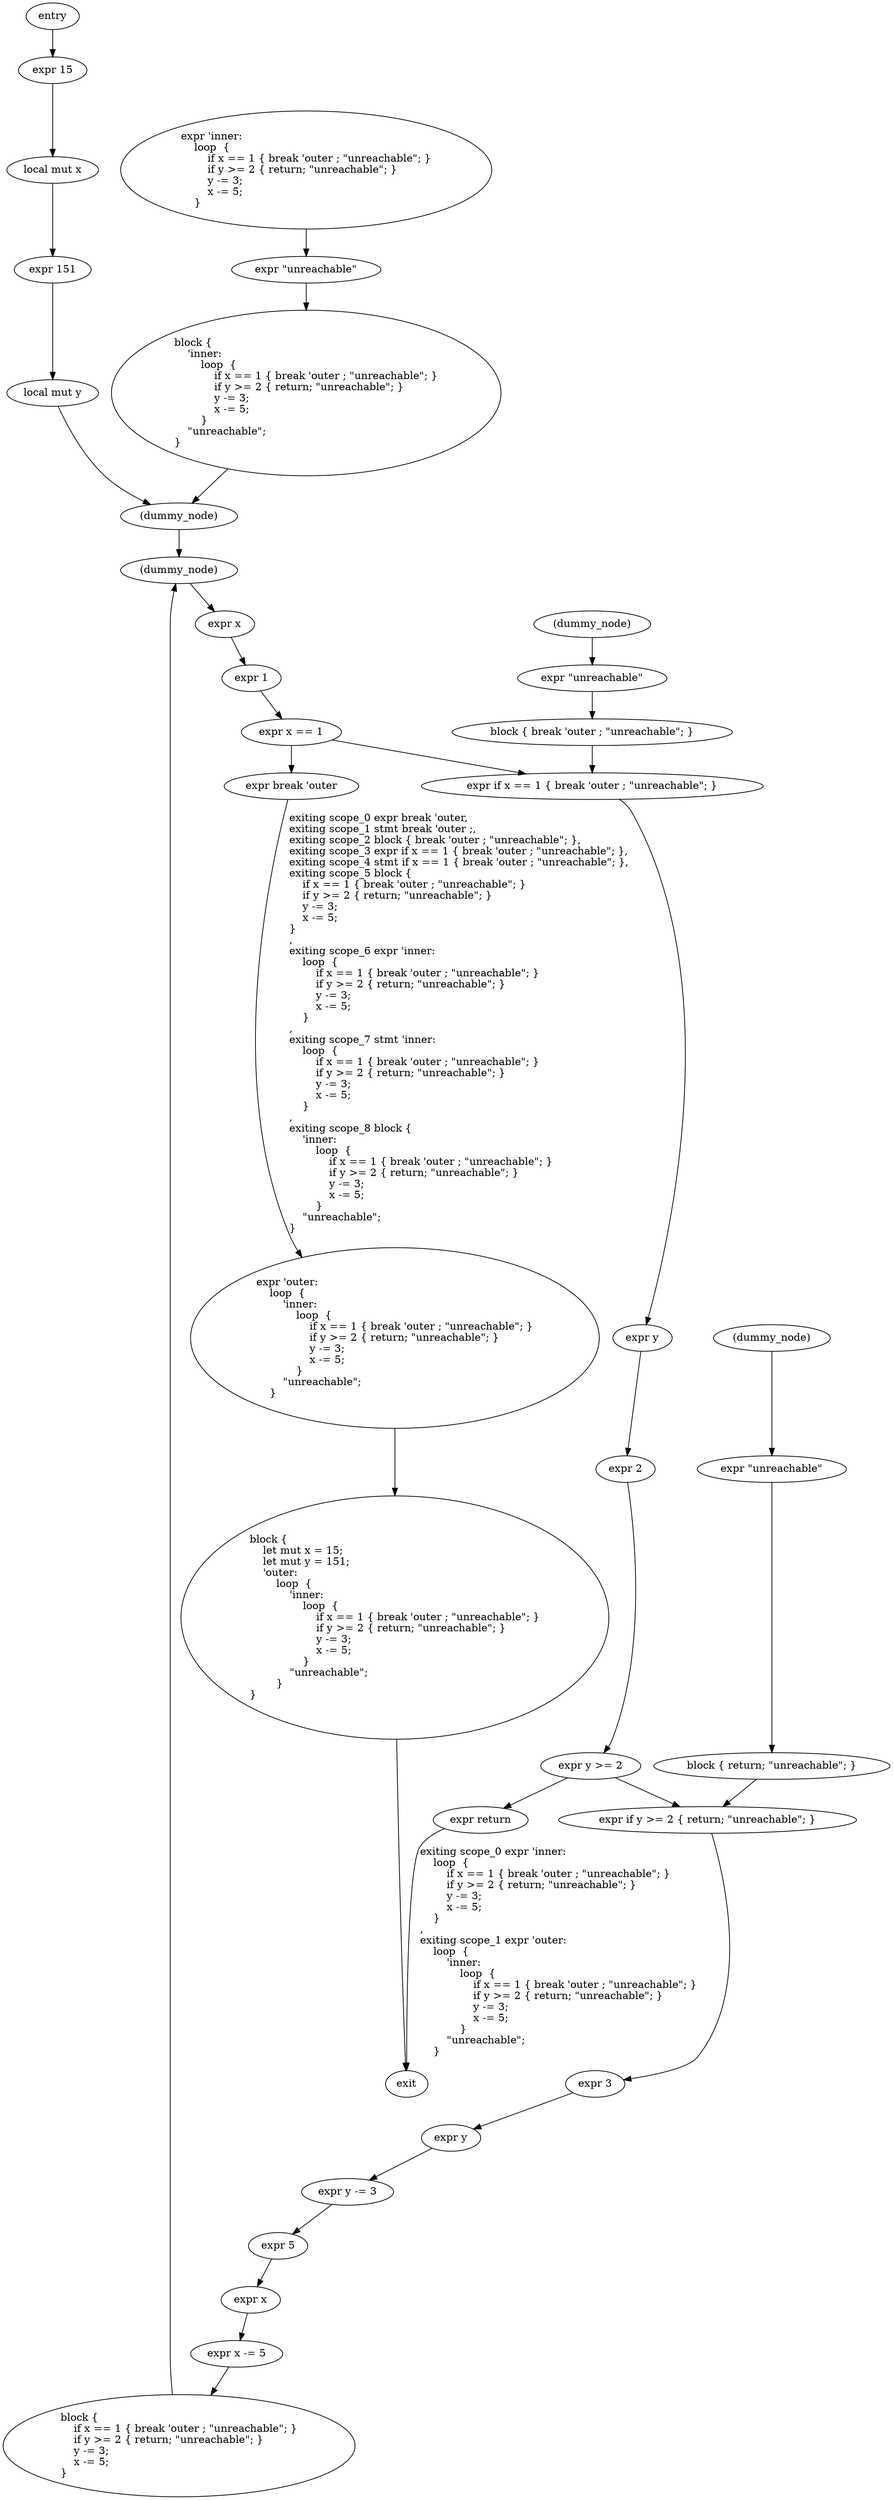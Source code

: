 digraph block {
    N0[label="entry"];
    N1[label="exit"];
    N2[label="expr 15"];
    N3[label="local mut x"];
    N4[label="expr 151"];
    N5[label="local mut y"];
    N6[label="(dummy_node)"];
    N7[label="expr \'outer:\l    loop  {\l        \'inner:\l            loop  {\l                if x == 1 { break \'outer ; \"unreachable\"; }\l                if y >= 2 { return; \"unreachable\"; }\l                y -= 3;\l                x -= 5;\l            }\l        \"unreachable\";\l    }\l"];
    N8[label="(dummy_node)"];
    N9[label="expr \'inner:\l    loop  {\l        if x == 1 { break \'outer ; \"unreachable\"; }\l        if y >= 2 { return; \"unreachable\"; }\l        y -= 3;\l        x -= 5;\l    }\l"];
    N10[label="expr x"];
    N11[label="expr 1"];
    N12[label="expr x == 1"];
    N13[label="expr break \'outer"];
    N14[label="(dummy_node)"];
    N15[label="expr \"unreachable\""];
    N16[label="block { break \'outer ; \"unreachable\"; }"];
    N17[label="expr if x == 1 { break \'outer ; \"unreachable\"; }"];
    N18[label="expr y"];
    N19[label="expr 2"];
    N20[label="expr y >= 2"];
    N21[label="expr return"];
    N22[label="(dummy_node)"];
    N23[label="expr \"unreachable\""];
    N24[label="block { return; \"unreachable\"; }"];
    N25[label="expr if y >= 2 { return; \"unreachable\"; }"];
    N26[label="expr 3"];
    N27[label="expr y"];
    N28[label="expr y -= 3"];
    N29[label="expr 5"];
    N30[label="expr x"];
    N31[label="expr x -= 5"];
    N32[label="block {\l    if x == 1 { break \'outer ; \"unreachable\"; }\l    if y >= 2 { return; \"unreachable\"; }\l    y -= 3;\l    x -= 5;\l}\l"];
    N33[label="expr \"unreachable\""];
    N34[label="block {\l    \'inner:\l        loop  {\l            if x == 1 { break \'outer ; \"unreachable\"; }\l            if y >= 2 { return; \"unreachable\"; }\l            y -= 3;\l            x -= 5;\l        }\l    \"unreachable\";\l}\l"];
    N35[label="block {\l    let mut x = 15;\l    let mut y = 151;\l    \'outer:\l        loop  {\l            \'inner:\l                loop  {\l                    if x == 1 { break \'outer ; \"unreachable\"; }\l                    if y >= 2 { return; \"unreachable\"; }\l                    y -= 3;\l                    x -= 5;\l                }\l            \"unreachable\";\l        }\l}\l"];
    N0 -> N2;
    N2 -> N3;
    N3 -> N4;
    N4 -> N5;
    N5 -> N6;
    N6 -> N8;
    N8 -> N10;
    N10 -> N11;
    N11 -> N12;
    N12 -> N13;
    N13 -> N7[label="exiting scope_0 expr break \'outer,\lexiting scope_1 stmt break \'outer ;,\lexiting scope_2 block { break \'outer ; \"unreachable\"; },\lexiting scope_3 expr if x == 1 { break \'outer ; \"unreachable\"; },\lexiting scope_4 stmt if x == 1 { break \'outer ; \"unreachable\"; },\lexiting scope_5 block {\l    if x == 1 { break \'outer ; \"unreachable\"; }\l    if y >= 2 { return; \"unreachable\"; }\l    y -= 3;\l    x -= 5;\l}\l,\lexiting scope_6 expr \'inner:\l    loop  {\l        if x == 1 { break \'outer ; \"unreachable\"; }\l        if y >= 2 { return; \"unreachable\"; }\l        y -= 3;\l        x -= 5;\l    }\l,\lexiting scope_7 stmt \'inner:\l    loop  {\l        if x == 1 { break \'outer ; \"unreachable\"; }\l        if y >= 2 { return; \"unreachable\"; }\l        y -= 3;\l        x -= 5;\l    }\l,\lexiting scope_8 block {\l    \'inner:\l        loop  {\l            if x == 1 { break \'outer ; \"unreachable\"; }\l            if y >= 2 { return; \"unreachable\"; }\l            y -= 3;\l            x -= 5;\l        }\l    \"unreachable\";\l}\l"];
    N14 -> N15;
    N15 -> N16;
    N12 -> N17;
    N16 -> N17;
    N17 -> N18;
    N18 -> N19;
    N19 -> N20;
    N20 -> N21;
    N21 -> N1[label="exiting scope_0 expr \'inner:\l    loop  {\l        if x == 1 { break \'outer ; \"unreachable\"; }\l        if y >= 2 { return; \"unreachable\"; }\l        y -= 3;\l        x -= 5;\l    }\l,\lexiting scope_1 expr \'outer:\l    loop  {\l        \'inner:\l            loop  {\l                if x == 1 { break \'outer ; \"unreachable\"; }\l                if y >= 2 { return; \"unreachable\"; }\l                y -= 3;\l                x -= 5;\l            }\l        \"unreachable\";\l    }\l"];
    N22 -> N23;
    N23 -> N24;
    N20 -> N25;
    N24 -> N25;
    N25 -> N26;
    N26 -> N27;
    N27 -> N28;
    N28 -> N29;
    N29 -> N30;
    N30 -> N31;
    N31 -> N32;
    N32 -> N8;
    N9 -> N33;
    N33 -> N34;
    N34 -> N6;
    N7 -> N35;
    N35 -> N1;
}
